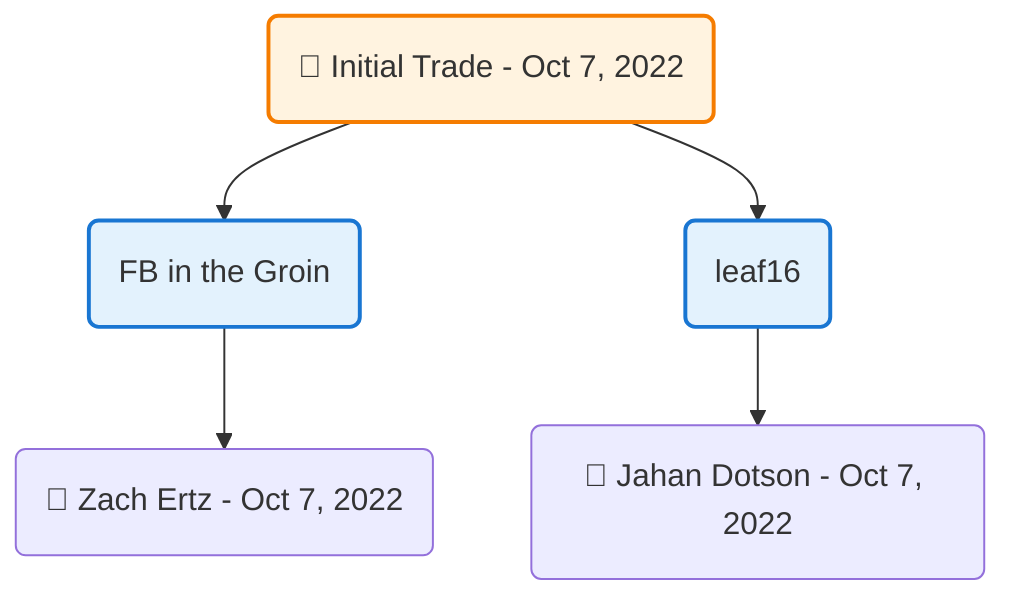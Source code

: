 flowchart TD

    TRADE_MAIN("🔄 Initial Trade - Oct 7, 2022")
    TEAM_1("FB in the Groin")
    TEAM_2("leaf16")
    NODE_96127625-cc8f-456f-ac4d-8458a5b3b8b6("🔄 Zach Ertz - Oct 7, 2022")
    NODE_c93f9f96-32d7-448f-8e56-a2c5e255bda4("🔄 Jahan Dotson - Oct 7, 2022")

    TRADE_MAIN --> TEAM_1
    TRADE_MAIN --> TEAM_2
    TEAM_1 --> NODE_96127625-cc8f-456f-ac4d-8458a5b3b8b6
    TEAM_2 --> NODE_c93f9f96-32d7-448f-8e56-a2c5e255bda4

    %% Node styling
    classDef teamNode fill:#e3f2fd,stroke:#1976d2,stroke-width:2px
    classDef tradeNode fill:#fff3e0,stroke:#f57c00,stroke-width:2px
    classDef playerNode fill:#f3e5f5,stroke:#7b1fa2,stroke-width:1px
    classDef nonRootPlayerNode fill:#f5f5f5,stroke:#757575,stroke-width:1px
    classDef endNode fill:#ffebee,stroke:#c62828,stroke-width:2px
    classDef waiverNode fill:#e8f5e8,stroke:#388e3c,stroke-width:2px
    classDef championshipNode fill:#fff9c4,stroke:#f57f17,stroke-width:3px

    class TEAM_1,TEAM_2 teamNode
    class TRADE_MAIN tradeNode